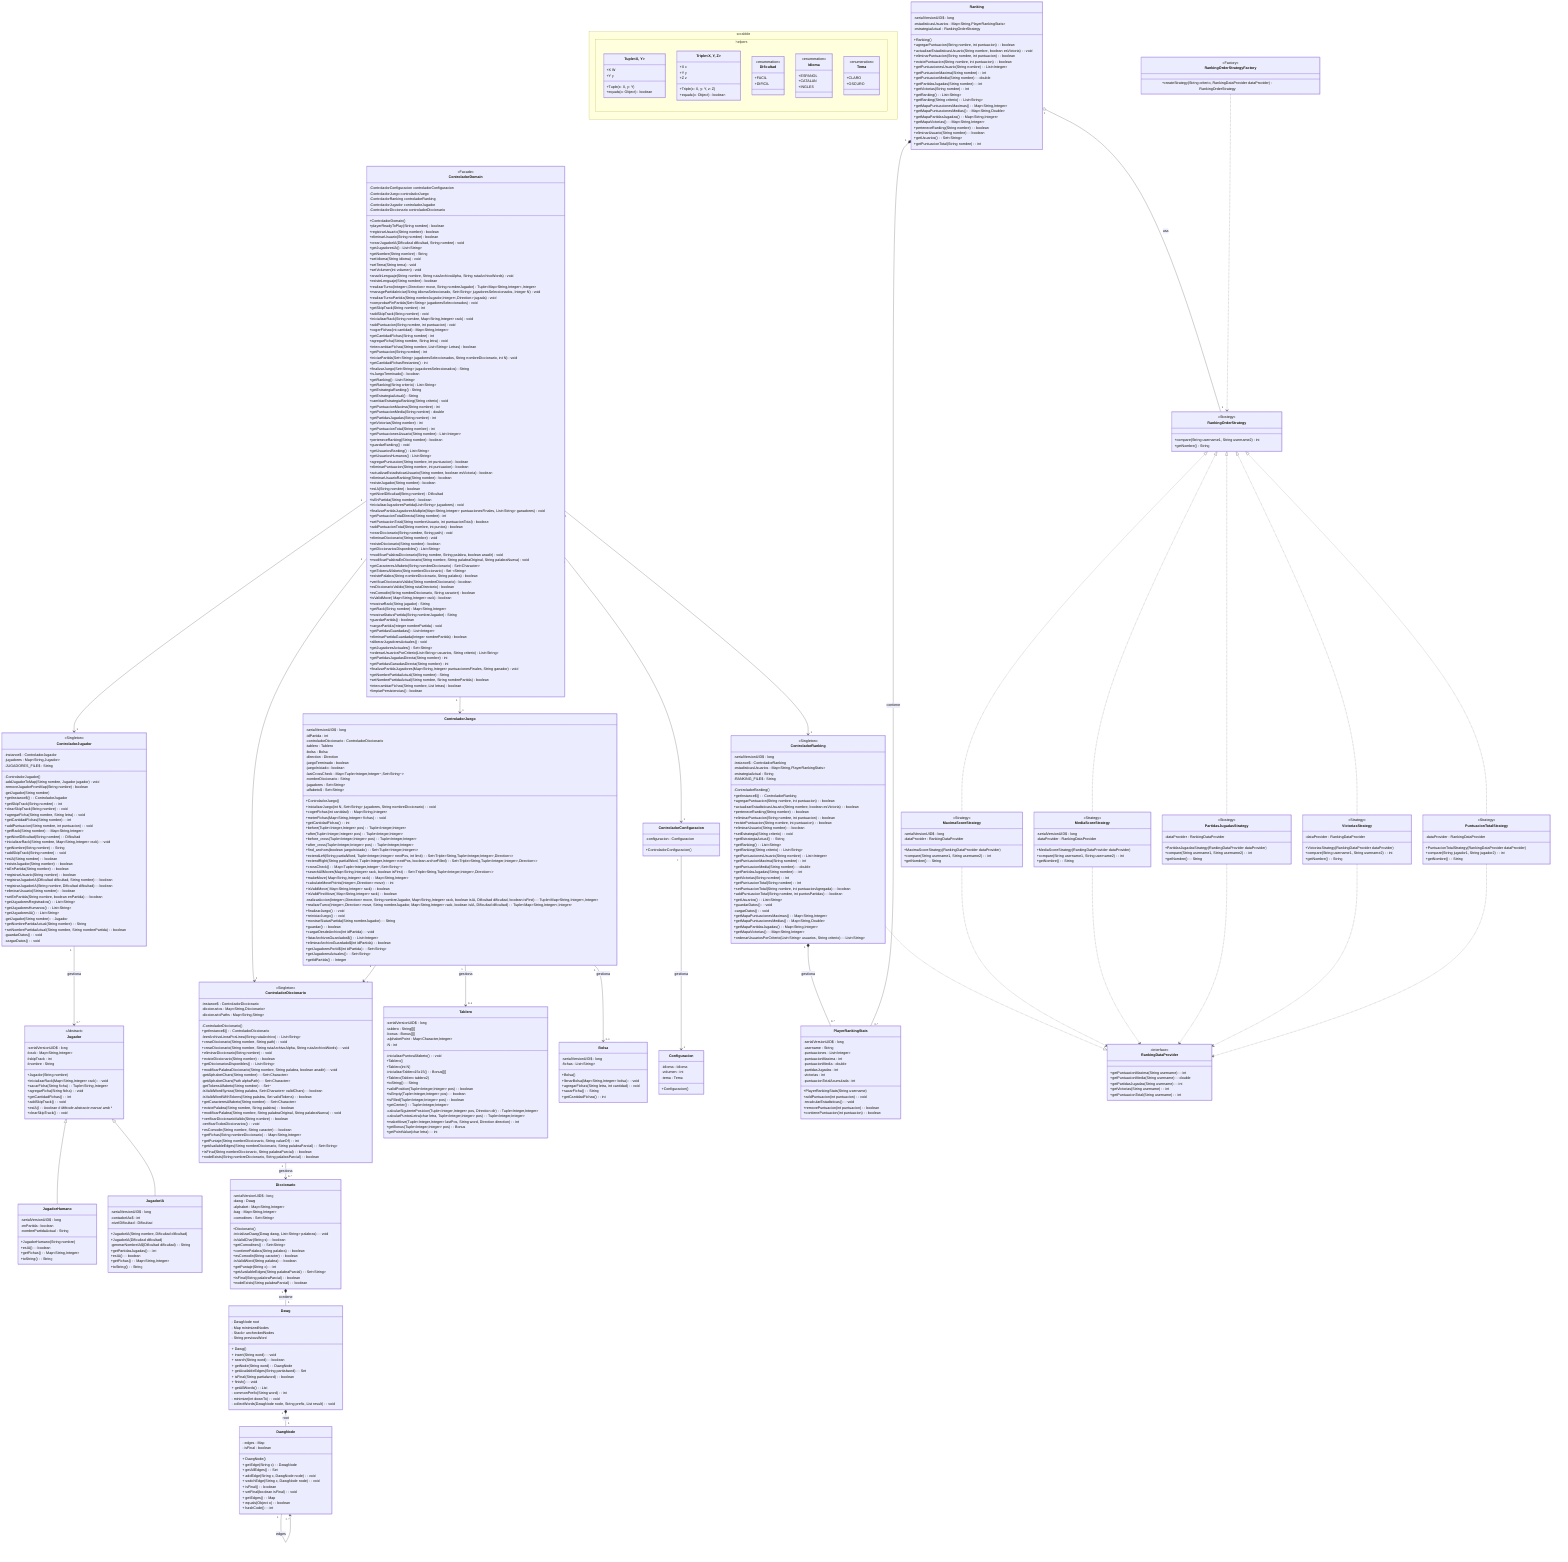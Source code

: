classDiagram
    direction TB
    class ControladorDomain {
        <<Facade>>
        -ControladorConfiguracion controladorConfiguracion
        -ControladorJuego controladorJuego
        -ControladorRanking controladorRanking
        -ControladorJugador controladorJugador
        -ControladorDiccionario controladorDiccionario
        +ControladorDomain()
        +playerReadyToPlay(String nombre) boolean
        +registrarUsuario(String nombre) boolean
        +eliminarUsuario(String nombre) boolean
        +crearJugadorIA(Dificultad dificultad, String nombre) void
        +getJugadoresIA() List~String~
        +getNombre(String nombre) String
    
        +setIdioma(String idioma) void
        +setTema(String tema) void
        +setVolumen(int volumen) void
        +anadirLenguaje(String nombre, String rutaArchivoAlpha, String rutaArchivoWords) void
        +existeLenguaje(String nombre) boolean
        +realizarTurno(Triple~String,Tuple~Integer,Integer~,Direction~ move, String nombreJugador) Tuple~Map~String,Integer~,Integer~
        +managePartidaIniciar(String idiomaSeleccionado, Set~String~ jugadoresSeleccionados, Integer N) void
        +realizarTurnoPartida(String nombreJugador, Triple~String,Tuple~Integer,Integer~,Direction~ jugada) void
        +comprobarFinPartida(Set~String~ jugadoresSeleccionados) void
        +getSkipTrack(String nombre) int
        +addSkipTrack(String nombre) void
        +inicializarRack(String nombre, Map~String,Integer~ rack) void
        +addPuntuacion(String nombre, int puntuacion) void
        +cogerFichas(int cantidad) Map~String,Integer~
        +getCantidadFichas(String nombre) int
        +agregarFicha(String nombre, String letra) void
        +intercambiarFichas (String nombre, List~String~ Letras) boolean
        +getPuntuacion(String nombre) int
        +iniciarPartida(Set~String~ jugadoresSeleccionados, String nombreDiccionario, int N) void
        +getCantidadFichasRestantes() int
        +finalizarJuego(Set~String~ jugadoresSeleccionados) String
        +isJuegoTerminado() boolean
        +getRanking() List~String~
        +getRanking(String criterio) List~String~
        +getEstrategiaRanking() String
        +getEstrategiaActual() String
        +cambiarEstrategiaRanking(String criterio) void
        +getPuntuacionMaxima(String nombre) int
        +getPuntuacionMedia(String nombre) double
        +getPartidasJugadas(String nombre) int
        +getVictorias(String nombre) int
        +getPuntuacionTotal(String nombre) int
        +getPuntuacionesUsuario(String nombre) List~Integer~
        +perteneceRanking(String nombre) boolean
        +guardarRanking() void
        +getUsuariosRanking() List~String~
        +getUsuariosHumanos() List~String~
        +agregarPuntuacion(String nombre, int puntuacion) boolean
        +eliminarPuntuacion(String nombre, int puntuacion) boolean
        +actualizarEstadisticasUsuario(String nombre, boolean esVictoria) boolean
        +eliminarUsuarioRanking(String nombre) boolean
        +existeJugador(String nombre) boolean
        +esIA(String nombre) boolean
        +getNivelDificultad(String nombre) Dificultad
        +isEnPartida(String nombre) boolean
        +inicializarJugadoresPartida(List~String~ jugadores) void
        +finalizarPartidaJugadoresMultiple(Map~String,Integer~ puntuacionesFinales, List~String~ ganadores) void
        +getPuntuacionTotalDirecta(String nombre) int
        +setPuntuacionTotal(String nombreUsuario, int puntuacionTotal) boolean
        +addPuntuacionTotal(String nombre, int puntos) boolean
        +crearDiccionario(String nombre, String path) void
        +eliminarDiccionario(String nombre) void
        +existeDiccionario(String nombre) boolean
        +getDiccionariosDisponibles() List~String~
        +modificarPalabraDiccionario(String nombre, String palabra, boolean anadir) void
        +modificarPalabraEnDiccionario(String nombre, String palabraOriginal, String palabraNueva) void
        +getCaracteresAlfabeto(String nombreDiccionario) Set~Character~
        +getTokensAlfabeto(Strig nombreDiccionario)Set ~String~
        +existePalabra(String nombreDiccionario, String palabra) boolean
        +verificarDiccionarioValido(String nombreDiccionario) boolean
        +esDiccionarioValido(String rutaDirectorio) boolean
        +esComodin(String nombreDiccionario, String caracter) boolean
        +isValidMove(Triple~String,Tuple~Integer,Integer~,Direction~ move, Map~String,Integer~ rack) boolean
        +mostrarRack(String jugador) String
        +getRack(String nombre) Map~String,Integer~
        +mostrarStatusPartida(String nombreJugador) String
        +guardarPartida() boolean
        +cargarPartida(Integer nombrePartida) void
        +getPartidasGuardadas() List~Integer~
        +eliminarPartidaGuardada(Integer nombrePartida) boolean
        +aliberarJugadoresActuales() void
        +getJugadoresActuales() Set~String~
        +ordenarUsuariosPorCriterio(List~String~ usuarios, String criterio) List~String~
        +getPartidasJugadasDirecta(String nombre) int
        +getPartidasGanadasDirecta(String nombre) int
        +finalizarPartidaJugadores(Map~String,Integer~ puntuacionesFinales, String ganador) void
        +getNombrePartidaActual(String nombre) String
        +setNombrePartidaActual(String nombre, String nombrePartida) boolean
        +intercambiarFichas(String nombre, List<String> letras) boolean
        +limpiarPersistencias() boolean
    }
    class ControladorConfiguracion {
        -configuracion : Configuracion
        +ControladorConfiguracion()
    }
    
    class ControladorJuego {
        -serialVersionUID$ : long
        -idPartida : int
        -controladorDiccionario : ControladorDiccionario
        -tablero : Tablero
        -bolsa : Bolsa
        -direction : Direction
        -juegoTerminado : boolean
        -juegoIniciado : boolean
        -lastCrossCheck : Map~Tuple~Integer,Integer~,Set~String~~
        -nombreDiccionario : String
        -jugadores : Set~String~
        -alfabeto$ : Set~String~
        +ControladorJuego()
        +inicializarJuego(int N, Set~String~ jugadores, String nombreDiccionario) : void
        +cogerFichas(int cantidad) : Map~String,Integer~
        +meterFichas(Map~String,Integer~ fichas) : void
        +getCantidadFichas() : int
        +before(Tuple~Integer,Integer~ pos) : Tuple~Integer,Integer~
        +after(Tuple~Integer,Integer~ pos) : Tuple~Integer,Integer~
        +before_cross(Tuple~Integer,Integer~ pos) : Tuple~Integer,Integer~
        +after_cross(Tuple~Integer,Integer~ pos) : Tuple~Integer,Integer~
        +find_anchors(boolean juegoIniciado) : Set~Tuple~Integer,Integer~~
        +extendLeft(String partialWord, Map~String,Integer~ rack, Tuple~Integer,Integer~ nextPos, int limit) : Set~Triple~String,Tuple~Integer,Integer~,Direction~~
        +extendRight(String partialWord, Map~String,Integer~ rack, Tuple~Integer,Integer~ nextPos, boolean archorFilled) : Set~Triple~String,Tuple~Integer,Integer~,Direction~~
        +crossCheck() : Map~Tuple~Integer,Integer~,Set~String~~
        +searchAllMoves(Map~String,Integer~ rack, boolean isFirst) : Set~Triple~String,Tuple~Integer,Integer~,Direction~~
        +makeMove(Triple~String,Tuple~Integer,Integer~,Direction~ move, Map~String,Integer~ rack) : Map~String,Integer~
        +calculateMovePoints(Triple~String,Tuple~Integer,Integer~,Direction~ move) : int
        +isValidMove(Triple~String,Tuple~Integer,Integer~,Direction~ move, Map~String,Integer~ rack) : boolean
        +isValidFirstMove(Triple~String,Tuple~Integer,Integer~,Direction~ move, Map~String,Integer~ rack) : boolean
        -realizarAccion(Triple~String,Tuple~Integer,Integer~,Direction~ move, String nombreJugador, Map~String,Integer~ rack, boolean isIA, Dificultad dificultad, boolean isFirst) : Tuple~Map~String,Integer~,Integer~
        +realizarTurno(Triple~String,Tuple~Integer,Integer~,Direction~ move, String nombreJugador, Map~String,Integer~ rack, boolean isIA, Dificultad dificultad) : Tuple~Map~String,Integer~,Integer~
        +finalizarJuego() : void
        +reiniciarJuego() : void
        +mostrarStatusPartida(String nombreJugador) : String
        +guardar() : boolean
        +cargarDesdeArchivo(int idPartida) : void
        +listarArchivosGuardados$() : List~Integer~
        +eliminarArchivoGuardado$(int idPartida) : boolean
        +getJugadoresPorId$(int idPartida) : Set~String~
        +getJugadoresActuales() : Set~String~
        +getIdPartida() : Integer
    }
    class ControladorJugador {
        <<Singleton>>
        -instance$ : ControladorJugador
        -jugadores : Map~String,Jugador~
        -JUGADORES_FILE$ : String
        -ControladorJugador()
        -addJugadorToMap(String nombre, Jugador jugador) void
        -removeJugadorFromMap(String nombre) boolean
        -getJugador(String nombre)
        +getInstance$() : ControladorJugador
        +getSkipTrack(String nombre) : int
        +clearSkipTrack(String nombre) : void
        +agregarFicha(String nombre, String letra) : void
        +getCantidadFichas(String nombre) : int
        +addPuntuacion(String nombre, int puntuacion) : void
        +getRack(String nombre) : Map~String,Integer~
        +getNivelDificultad(String nombre) : Dificultad
        +inicializarRack(String nombre, Map~String,Integer~ rack) : void
        +getNombre(String nombre) : String
        +addSkipTrack(String nombre) : void
        +esIA(String nombre) : boolean
        +existeJugador(String nombre) : boolean
        +isEnPartida(String nombre) : boolean
        +registrarUsuario(String nombre) : boolean
        +registrarJugadorIA(Dificultad dificultad, String nombre) : boolean
        +registrarJugadorIA(String nombre, Dificultad dificultad) : boolean
        +eliminarUsuario(String nombre) : boolean
        +setEnPartida(String nombre, boolean enPartida) : boolean
        +getJugadoresRegistrados() : List~String~
        +getJugadoresHumanos() : List~String~
        +getJugadoresIA() : List~String~
        -getJugador(String nombre) : Jugador
        +getNombrePartidaActual(String nombre) : String
        +setNombrePartidaActual(String nombre, String nombrePartida) : boolean
        -guardarDatos() : void
        -cargarDatos() : void
    }
    class ControladorRanking {
        <<Singleton>>
        -serialVersionUID$ : long
        -instance$ : ControladorRanking
        -estadisticasUsuarios : Map~String,PlayerRankingStats~
        -estrategiaActual : String
        -RANKING_FILE$ : String
        -ControladorRanking()
        +getInstance$() : ControladorRanking
        +agregarPuntuacion(String nombre, int puntuacion) : boolean
        +actualizarEstadisticasUsuario(String nombre, boolean esVictoria) : boolean
        +perteneceRanking(String nombre) : boolean
        +eliminarPuntuacion(String nombre, int puntuacion) : boolean
        +existePuntuacion(String nombre, int puntuacion) : boolean
        +eliminarUsuario(String nombre) : boolean
        +setEstrategia(String criterio) : void
        +getEstrategiaActual() : String
        +getRanking() : List~String~
        +getRanking(String criterio) : List~String~
        +getPuntuacionesUsuario(String nombre) : List~Integer~
        +getPuntuacionMaxima(String nombre) : int
        +getPuntuacionMedia(String nombre) : double
        +getPartidasJugadas(String nombre) : int
        +getVictorias(String nombre) : int
        +getPuntuacionTotal(String nombre) : int
        +setPuntuacionTotal(String nombre, int puntuacionAgregada) : boolean
        +addPuntuacionTotal(String nombre, int puntosPartidas) : boolean
        +getUsuarios() : List~String~
        +guardarDatos() : void
        -cargarDatos() : void
        +getMapaPuntuacionesMaximas() : Map~String,Integer~
        +getMapaPuntuacionesMedias() : Map~String,Double~
        +getMapaPartidasJugadas() : Map~String,Integer~
        +getMapaVictorias() : Map~String,Integer~
        +ordenarUsuariosPorCriterio(List~String~ usuarios, String criterio) : List~String~
    }
    class ControladorDiccionario {
        <<Singleton>>
        -instance$ : ControladorDiccionario
        -diccionarios : Map~String,Diccionario~
        -diccionarioPaths : Map~String,String~
        -ControladorDiccionario()
        +getInstance$() : ControladorDiccionario
        -leerArchivoLineaPorLinea(String rutaArchivo) : List~String~
        +crearDiccionario(String nombre, String path) : void
        +crearDiccionario(String nombre, String rutaArchivoAlpha, String rutaArchivoWords) : void
        +eliminarDiccionario(String nombre) : void
        +existeDiccionario(String nombre) : boolean
        +getDiccionariosDisponibles() : List~String~
        +modificarPalabraDiccionario(String nombre, String palabra, boolean anadir) : void
        -getAlphabetChars(String nombre) : Set~Character~
        -getAlphabetChars(Path alphaPath) : Set~Character~
        -getTokensAlfabeto(String nombre) : Set<String>~
        -isValidWordSyntax(String palabra, Set~Character~ validChars) : boolean
        -isValidWordWithTokens(String palabra, Set<String> validTokens): boolean
        +getCaracteresAlfabeto(String nombre) : Set~Character~
        +existePalabra(String nombre, String palabra) : boolean
        +modificarPalabra(String nombre, String palabraOriginal, String palabraNueva) : void
        +verificarDiccionarioValido(String nombre) : boolean
        -verificarTodosDiccionarios() : void
        +esComodin(String nombre, String caracter) : boolean
        +getFichas(String nombreDiccionario) : Map~String,Integer~
        +getPuntaje(String nombreDiccionario, String valueOf) : int
        +getAvailableEdges(String nombreDiccionario, String palabraParcial) : Set~String~
        +isFinal(String nombreDiccionario, String palabraParcial) : boolean
        +nodeExists(String nombreDiccionario, String palabraParcial) : boolean
    }
    class Jugador {
        <<Abstract>>
        -serialVersionUID$ : long
        #rack : Map~String,Integer~
        #skipTrack : int
        #nombre : String
        +Jugador(String nombre)

        +inicializarRack(Map~String,Integer~ rack) : void
        +sacarFicha(String ficha) : Tuple~String,Integer~
        +agregarFicha(String ficha) : void
        +getCantidadFichas() : int
        +addSkipTrack() : void
        +esIA()* : boolean  # Mètode abstracte marcat amb *
        +clearSkipTrack() : void
    }
    class JugadorHumano {
        -serialVersionUID$ : long
        -enPartida : boolean
        -nombrePartidaActual : String
        +JugadorHumano(String nombre)
        +esIA() : boolean
        +getFichas() : Map~String,Integer~
        +toString() : String
    }
    class JugadorIA {
        -serialVersionUID$ : long
        -contadorIAs$ : int
        -nivelDificultad : Dificultad
        +JugadorIA(String nombre, Dificultad dificultad)
        +JugadorIA(Dificultad dificultad)
        -generarNombreIA$(Dificultad dificultad) : String
        +getPartidasJugadas() : int
        +esIA() : boolean
        +getFichas() : Map~String,Integer~
        +toString() : String
    }
    class Tablero {
        -serialVersionUID$ : long
        -tablero : String[][]
        -bonus : Bonus[][]
        -alphabetPoint : Map~Character,Integer~
        -N : int
        -inicializarPuntosAlfabeto() : void
        +Tablero()
        +Tablero(int N)
        -inicializarTablero15x15() : Bonus[][]
        +Tablero(Tablero tablero2)
        +toString() : String
        +validPosition(Tuple~Integer,Integer~ pos) : boolean
        +isEmpty(Tuple~Integer,Integer~ pos) : boolean
        +isFilled(Tuple~Integer,Integer~ pos) : boolean
        +getCenter() : Tuple~Integer,Integer~
        -calcularSiguientePosicion(Tuple~Integer,Integer~ pos, Direction dir) : Tuple~Integer,Integer~
        -calcularPuntosLetra(char letra, Tuple~Integer,Integer~ pos) : Tuple~Integer,Integer~
        +makeMove(Tuple~Integer,Integer~ lastPos, String word, Direction direction) : int
        +getBonus(Tuple~Integer,Integer~ pos) : Bonus
        +getPointValue(char letra) : int
    }
    class Bolsa {
        -serialVersionUID$ : long
        -fichas : List~String~
        +Bolsa()
        +llenarBolsa(Map~String,Integer~ bolsa) : void
        +agregarFichas(String letra, int cantidad) : void
        +sacarFicha() : String
        +getCantidadFichas() : int
    }
    class Diccionario {
        -serialVersionUID$ : long
        -dawg : Dawg
        -alphabet : Map~String,Integer~
        -bag : Map~String,Integer~
        -comodines : Set~String~
        +Diccionario()
        -inicializarDawg(Dawg dawg, List~String~ palabras) : void
        -isValidChar(String s) : boolean
        +getComodines() : Set~String~
        +contienePalabra(String palabra) : boolean
        +esComodin(String caracter) : boolean
        -isValidWord(String palabra) : boolean
        +getPuntaje(String c) : int
        +getAvailableEdges(String palabraParcial) : Set~String~
        +isFinal(String palabraParcial) : boolean
        +nodeExists(String palabraParcial) : boolean
    }
    class Dawg {
    - DawgNode root
    - Map<DawgNode, DawgNode> minimizedNodes
    - Stack<Triple<DawgNode, String, DawgNode>> uncheckedNodes
    - String previousWord
    + Dawg()
    + insert(String word) : void
    + search(String word) : boolean
    + getNode(String word) : DawgNode
    + getAvailableEdges(String partialword) : Set<String>
    + isFinal(String partialword) : boolean
    + finish() : void
    + getAllWords() : List<String>
    - commonPrefix(String word) : int
    - minimize(int downTo) : void
    - collectWords(DawgNode node, String prefix, List<String> result) : void
    }
    class DawgNode {
    - edges : Map<String, DawgNode>
    - isFinal : boolean
    + DawgNode()
    + getEdge(String c) : DawgNode
    + getAllEdges() : Set<String>
    + addEdge(String c, DawgNode node) : void
    + switchEdge(String c, DawgNode node) : void
    + isFinal() : boolean
    + setFinal(boolean isFinal) : void
    + getEdges() : Map<String, DawgNode>
    + equals(Object o) : boolean
    + hashCode() : int
    }
    class Configuracion {
        -idioma : Idioma
        -volumen : int
        -tema : Tema
        +Configuracion()
    }
    class Ranking {
        -serialVersionUID$ : long
        -estadisticasUsuarios : Map~String,PlayerRankingStats~
        -estrategiaActual : RankingOrderStrategy
        +Ranking()
        +agregarPuntuacion(String nombre, int puntuacion) : boolean
        +actualizarEstadisticasUsuario(String nombre, boolean esVictoria) : void
        +eliminarPuntuacion(String nombre, int puntuacion) : boolean
        +existePuntuacion(String nombre, int puntuacion) : boolean
        +getPuntuacionesUsuario(String nombre) : List~Integer~
        +getPuntuacionMaxima(String nombre) : int
        +getPuntuacionMedia(String nombre) : double
        +getPartidasJugadas(String nombre) : int
        +getVictorias(String nombre) : int
        +getRanking() : List~String~
        +getRanking(String criterio) : List~String~
        +getMapaPuntuacionesMaximas() : Map~String,Integer~
        +getMapaPuntuacionesMedias() : Map~String,Double~
        +getMapaPartidasJugadas() : Map~String,Integer~
        +getMapaVictorias() : Map~String,Integer~
        +perteneceRanking(String nombre) : boolean
        +eliminarUsuario(String nombre) : boolean
        +getUsuarios() : Set~String~
        +getPuntuacionTotal(String nombre) : int
    }
    class PlayerRankingStats {
      -serialVersionUID$ : long
        -username : String
        -puntuaciones : List~Integer~
        -puntuacionMaxima : int
        -puntuacionMedia : double
        -partidasJugadas : int
        -victorias : int
        -puntuacionTotalAcumulada : int
        +PlayerRankingStats(String username)
        +addPuntuacion(int puntuacion) : void
        -recalcularEstadisticas() : void
        +removePuntuacion(int puntuacion) : boolean
        +contienePuntuacion(int puntuacion) : boolean
    }
    class RankingOrderStrategy {
        <<Strategy>>
        <<interface>>
        +compare(String username1, String username2) int
        +getNombre() String
    }
    class MaximaScoreStrategy {
        <<Strategy>>
        -serialVersionUID$ : long
        -dataProvider : RankingDataProvider
        +MaximaScoreStrategy(RankingDataProvider dataProvider)
        +compare(String username1, String username2) : int
        +getNombre() : String
    }
    class MediaScoreStrategy {
        <<Strategy>>
        -serialVersionUID$ : long
        -dataProvider : RankingDataProvider
        +MediaScoreStrategy(RankingDataProvider dataProvider)
        +compare(String username1, String username2) : int
        +getNombre() : String
    }
    class PuntuacionTotalStrategy {
        <<Strategy>>
        -dataProvider : RankingDataProvider
        +PuntuacionTotalStrategy(RankingDataProvider dataProvider)
        +compare(String jugador1, String jugador2) : int
        +getNombre() : String
    }
    class PartidasJugadasStrategy {
        <<Strategy>>
        -dataProvider : RankingDataProvider
        +PartidasJugadasStrategy(RankingDataProvider dataProvider)
        +compare(String username1, String username2) : int
        +getNombre() : String
    }
    class RankingOrderStrategyFactory {
        <<Factory>>
        +createStrategy(String criterio, RankingDataProvider dataProvider) RankingOrderStrategy
    }
    class RankingDataProvider {
        <<interface>>
        +getPuntuacionMaxima(String username) : int
        +getPuntuacionMedia(String username) : double
        +getPartidasJugadas(String username) : int
        +getVictorias(String username) : int
        +getPuntuacionTotal(String username) : int
    }
    class VictoriasStrategy {
        <<Strategy>>
        -dataProvider : RankingDataProvider
        +VictoriasStrategy(RankingDataProvider dataProvider)
        +compare(String username1, String username2) : int
        +getNombre() : String
    }
namespace scrabble.helpers {
  class Tuple~X, Y~ {
    +X W
    +Y y
    +Tuple(x: X, y: Y)
    +equals(o: Object) boolean
  }
  class Triple~X, Y, Z~ {
    +X x
    +Y y
    +Z z
    +Triple(x: X, y: Y, z: Z)
    +equals(o: Object) boolean
  }
  class Dificultad {
    <<enumeration>>
    +FACIL
    +DIFICIL
  }
  class Idioma {
    <<enumeration>>
    +ESPANOL
    +CATALAN
    +INGLES
  }
  class Tema {
    <<enumeration>>
    +CLARO
    +OSCURO
  }
}
    ControladorJugador "1" --> "0..*" Jugador : gestiona
    ControladorConfiguracion "1" --> "1" Configuracion : gestiona
    ControladorJuego "1" --> "0..1" Tablero : gestiona
    ControladorJuego "1" --> "0..1" Bolsa : gestiona
    ControladorRanking "1" *-- "0..*" PlayerRankingStats : gestiona
    ControladorDiccionario "1" --> "0..*" Diccionario : gestiona
    Diccionario "1" *-- "1" Dawg : contiene
    Dawg "1" *-- "1" DawgNode : root
    DawgNode "1" --> "0..*" DawgNode : edges
    Ranking "1" *-- "0..*" PlayerRankingStats : contiene
    Ranking "1" o-- "1" RankingOrderStrategy : usa
    ControladorDomain "1" --> "1" ControladorConfiguracion
    ControladorDomain "1" --> "1" ControladorJuego
    ControladorDomain "1" --> "1" ControladorRanking
    ControladorDomain "1" --> "1" ControladorJugador
    ControladorDomain "1" --> "1" ControladorDiccionario
    ControladorJuego "1" --> "1" ControladorDiccionario
    ControladorRanking ..|> RankingDataProvider
    Jugador <|-- JugadorHumano
    Jugador <|-- JugadorIA
    RankingOrderStrategy <|.. VictoriasStrategy
    RankingOrderStrategy <|.. PuntuacionTotalStrategy
    RankingOrderStrategy <|.. MaximaScoreStrategy
    RankingOrderStrategy <|.. MediaScoreStrategy
    RankingOrderStrategy <|.. PartidasJugadasStrategy
    RankingOrderStrategyFactory ..> RankingOrderStrategy
    MaximaScoreStrategy ..> RankingDataProvider
    MediaScoreStrategy ..> RankingDataProvider
    PartidasJugadasStrategy ..> RankingDataProvider
    VictoriasStrategy ..> RankingDataProvider
    PuntuacionTotalStrategy ..> RankingDataProvider